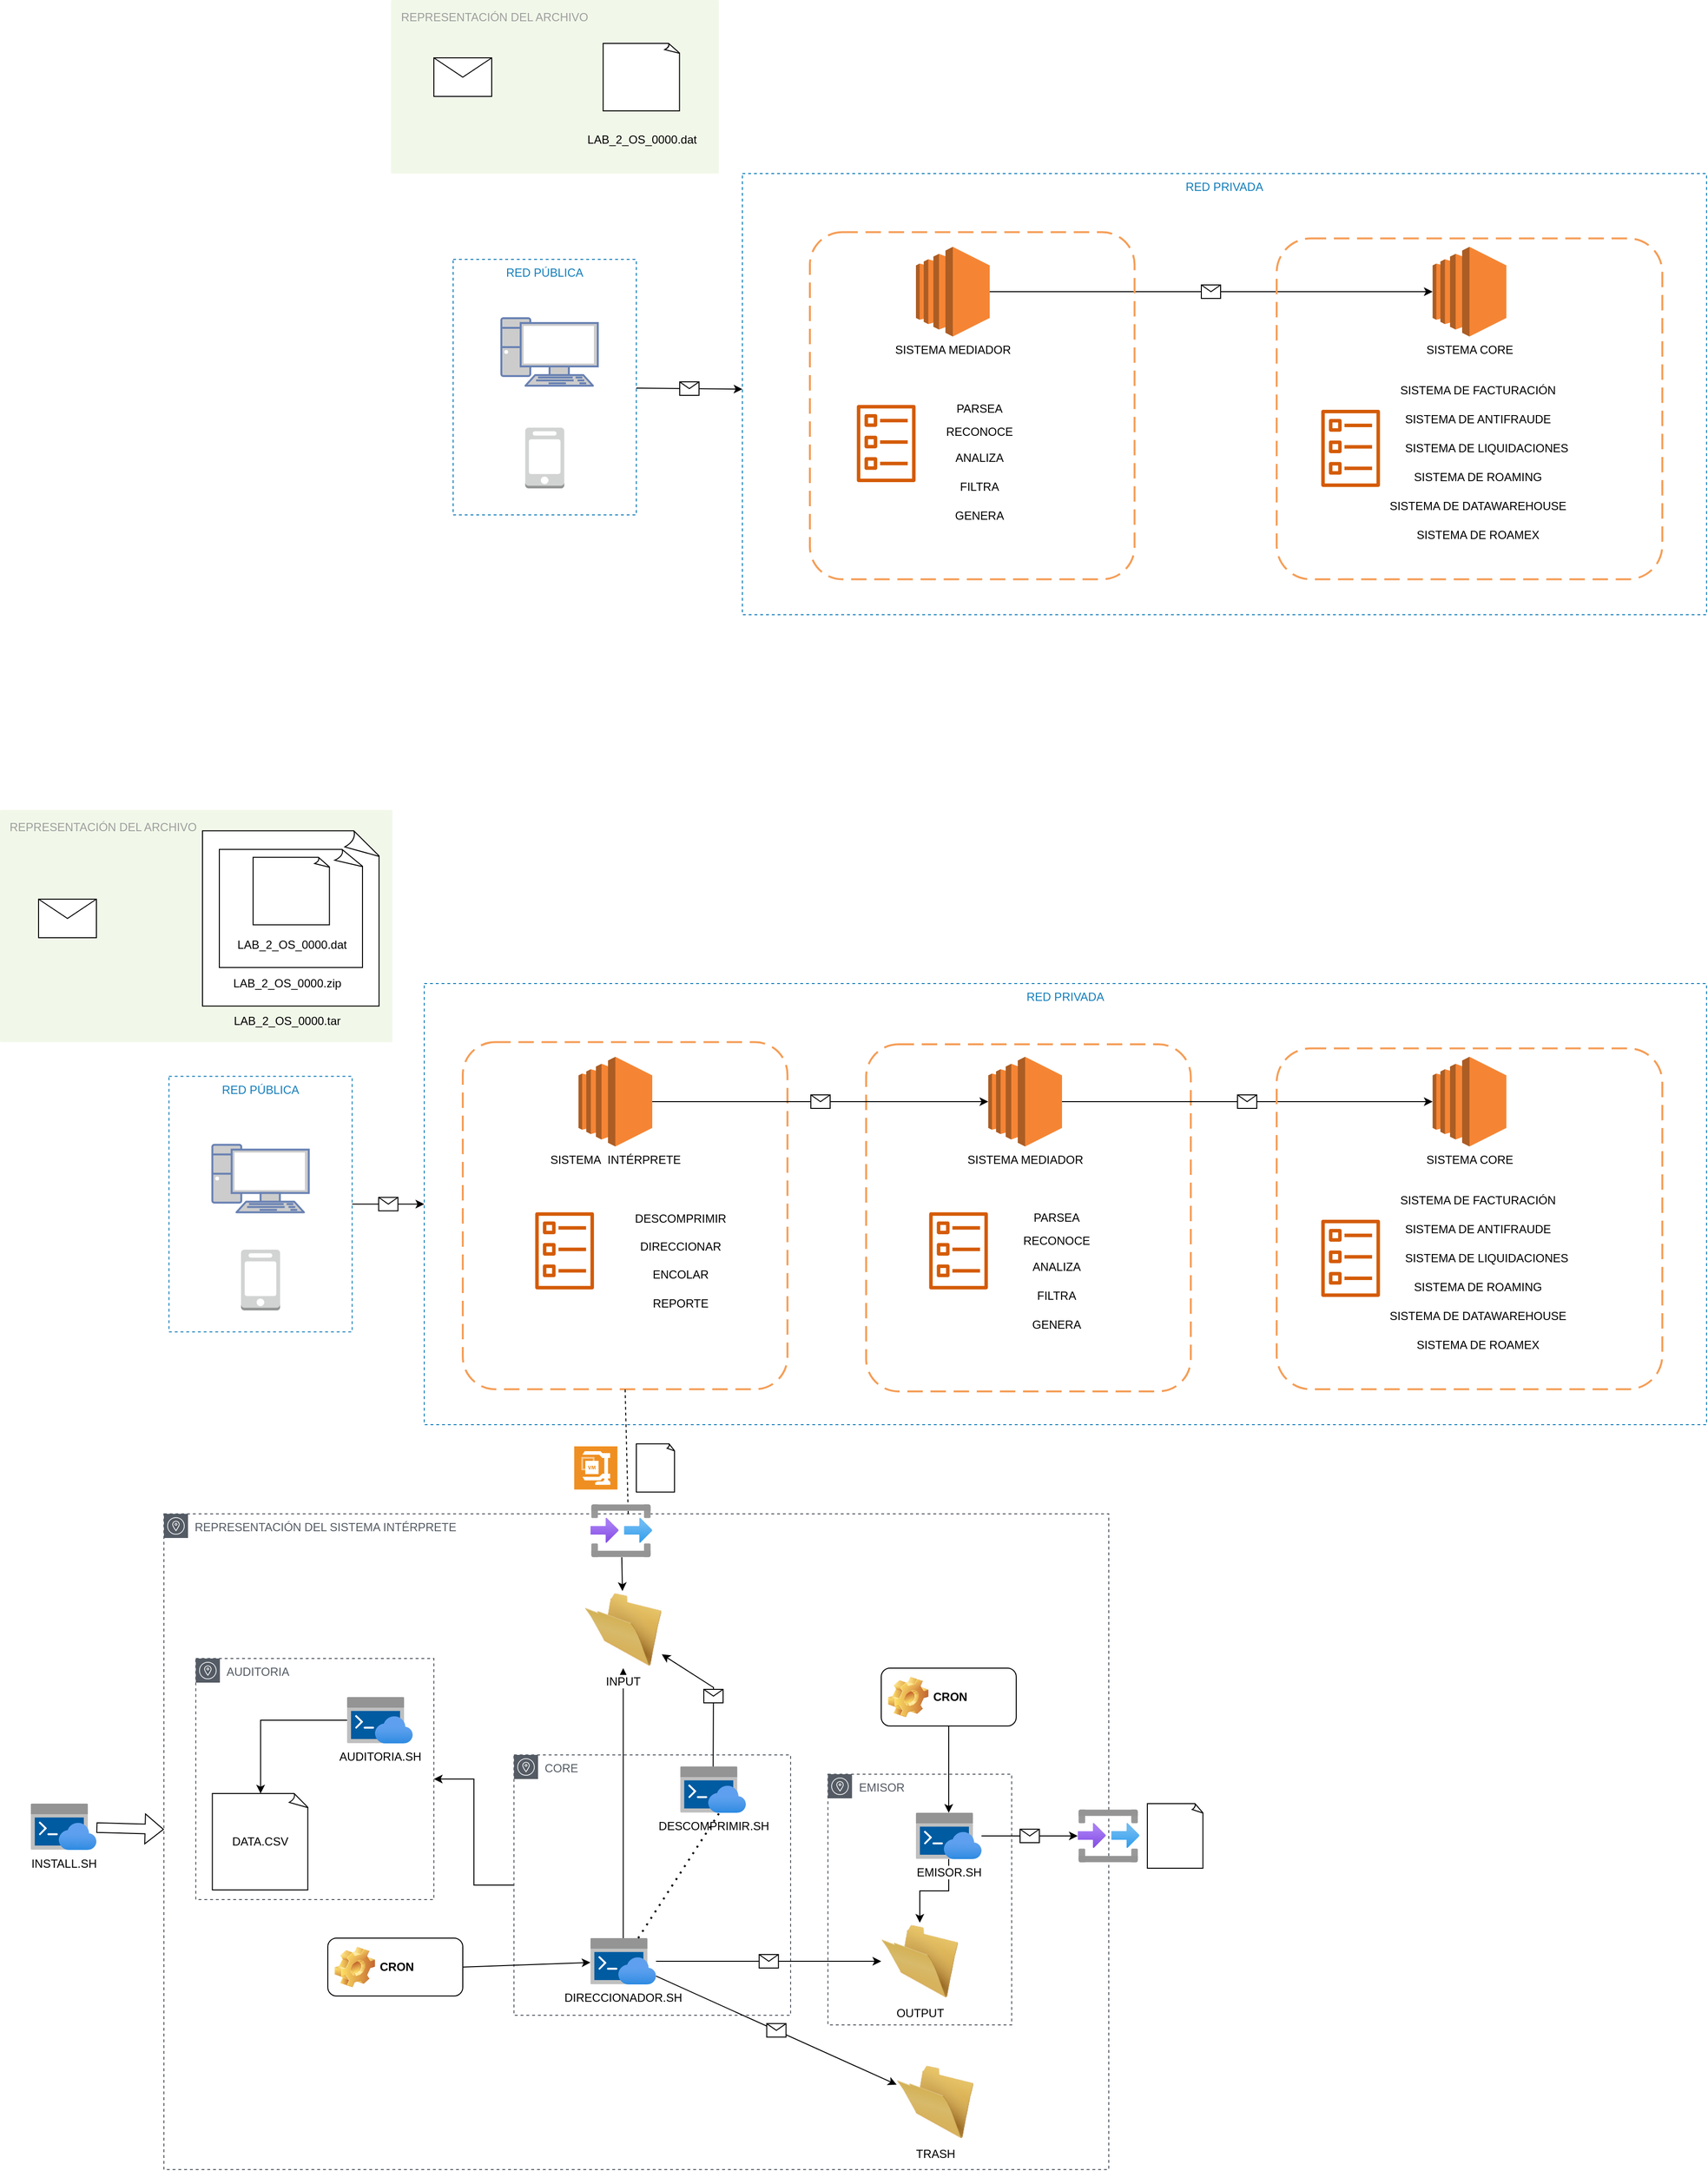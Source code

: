 <mxfile version="16.6.3" type="device"><diagram id="KB6rm7Jg2uvSj3YBXye0" name="Page-1"><mxGraphModel dx="2782" dy="913" grid="1" gridSize="10" guides="1" tooltips="1" connect="1" arrows="1" fold="1" page="1" pageScale="1" pageWidth="827" pageHeight="1169" math="0" shadow="0"><root><mxCell id="0"/><mxCell id="1" parent="0"/><mxCell id="uvAVMXZ9xa16sGcSczwD-82" value="REPRESENTACIÓN DEL SISTEMA INTÉRPRETE" style="sketch=0;outlineConnect=0;gradientColor=none;html=1;whiteSpace=wrap;fontSize=12;fontStyle=0;shape=mxgraph.aws4.group;grIcon=mxgraph.aws4.group_availability_zone;strokeColor=#545B64;fillColor=none;verticalAlign=top;align=left;spacingLeft=30;fontColor=#545B64;dashed=1;" parent="1" vertex="1"><mxGeometry x="-470" y="1590" width="980" height="680" as="geometry"/></mxCell><mxCell id="-_sm27n9sXq_kmKChBF9-5" value="EMISOR" style="sketch=0;outlineConnect=0;gradientColor=none;html=1;whiteSpace=wrap;fontSize=12;fontStyle=0;shape=mxgraph.aws4.group;grIcon=mxgraph.aws4.group_availability_zone;strokeColor=#545B64;fillColor=none;verticalAlign=top;align=left;spacingLeft=30;fontColor=#545B64;dashed=1;" parent="1" vertex="1"><mxGeometry x="218.71" y="1860" width="190.58" height="260" as="geometry"/></mxCell><mxCell id="7Kz7zMnGwSJo0MgpDDa_-2" value="AUDITORIA" style="sketch=0;outlineConnect=0;gradientColor=none;html=1;whiteSpace=wrap;fontSize=12;fontStyle=0;shape=mxgraph.aws4.group;grIcon=mxgraph.aws4.group_availability_zone;strokeColor=#545B64;fillColor=none;verticalAlign=top;align=left;spacingLeft=30;fontColor=#545B64;dashed=1;" parent="1" vertex="1"><mxGeometry x="-436.92" y="1740" width="246.92" height="250" as="geometry"/></mxCell><mxCell id="uvAVMXZ9xa16sGcSczwD-40" value="" style="rounded=1;arcSize=10;dashed=1;strokeColor=#F59D56;fillColor=none;gradientColor=none;dashPattern=8 4;strokeWidth=2;" parent="1" vertex="1"><mxGeometry x="258.33" y="1103" width="336.75" height="360" as="geometry"/></mxCell><mxCell id="uvAVMXZ9xa16sGcSczwD-1" value="RED PÚBLICA" style="fillColor=none;strokeColor=#147EBA;dashed=1;verticalAlign=top;fontStyle=0;fontColor=#147EBA;" parent="1" vertex="1"><mxGeometry x="-170" y="289" width="190" height="265" as="geometry"/></mxCell><mxCell id="uvAVMXZ9xa16sGcSczwD-2" value="RED PRIVADA" style="fillColor=none;strokeColor=#147EBA;dashed=1;verticalAlign=top;fontStyle=0;fontColor=#147EBA;" parent="1" vertex="1"><mxGeometry x="130" y="200" width="1000" height="457.5" as="geometry"/></mxCell><mxCell id="uvAVMXZ9xa16sGcSczwD-3" value="" style="fontColor=#0066CC;verticalAlign=top;verticalLabelPosition=bottom;labelPosition=center;align=center;html=1;outlineConnect=0;fillColor=#CCCCCC;strokeColor=#6881B3;gradientColor=none;gradientDirection=north;strokeWidth=2;shape=mxgraph.networks.pc;" parent="1" vertex="1"><mxGeometry x="-120" y="350" width="100" height="70" as="geometry"/></mxCell><mxCell id="uvAVMXZ9xa16sGcSczwD-4" value="" style="outlineConnect=0;dashed=0;verticalLabelPosition=bottom;verticalAlign=top;align=center;html=1;shape=mxgraph.aws3.mobile_client;fillColor=#D2D3D3;gradientColor=none;" parent="1" vertex="1"><mxGeometry x="-95.25" y="463.5" width="40.5" height="63" as="geometry"/></mxCell><mxCell id="uvAVMXZ9xa16sGcSczwD-5" value="SISTEMA MEDIADOR" style="outlineConnect=0;dashed=0;verticalLabelPosition=bottom;verticalAlign=top;align=center;html=1;shape=mxgraph.aws3.ec2;fillColor=#F58534;gradientColor=none;" parent="1" vertex="1"><mxGeometry x="310" y="276" width="76.5" height="93" as="geometry"/></mxCell><mxCell id="uvAVMXZ9xa16sGcSczwD-7" value="SISTEMA CORE" style="outlineConnect=0;dashed=0;verticalLabelPosition=bottom;verticalAlign=top;align=center;html=1;shape=mxgraph.aws3.ec2;fillColor=#F58534;gradientColor=none;" parent="1" vertex="1"><mxGeometry x="845.88" y="276" width="76.5" height="93" as="geometry"/></mxCell><mxCell id="uvAVMXZ9xa16sGcSczwD-8" value="" style="endArrow=classic;html=1;rounded=0;" parent="1" source="uvAVMXZ9xa16sGcSczwD-1" target="uvAVMXZ9xa16sGcSczwD-2" edge="1"><mxGeometry relative="1" as="geometry"><mxPoint x="500" y="400" as="sourcePoint"/><mxPoint x="600" y="400" as="targetPoint"/></mxGeometry></mxCell><mxCell id="uvAVMXZ9xa16sGcSczwD-9" value="" style="shape=message;html=1;outlineConnect=0;" parent="uvAVMXZ9xa16sGcSczwD-8" vertex="1"><mxGeometry width="20" height="14" relative="1" as="geometry"><mxPoint x="-10" y="-7" as="offset"/></mxGeometry></mxCell><mxCell id="uvAVMXZ9xa16sGcSczwD-12" value="" style="endArrow=classic;html=1;rounded=0;" parent="1" source="uvAVMXZ9xa16sGcSczwD-5" target="uvAVMXZ9xa16sGcSczwD-7" edge="1"><mxGeometry relative="1" as="geometry"><mxPoint x="500" y="400" as="sourcePoint"/><mxPoint x="600" y="400" as="targetPoint"/></mxGeometry></mxCell><mxCell id="uvAVMXZ9xa16sGcSczwD-13" value="" style="shape=message;html=1;outlineConnect=0;" parent="uvAVMXZ9xa16sGcSczwD-12" vertex="1"><mxGeometry width="20" height="14" relative="1" as="geometry"><mxPoint x="-10" y="-7" as="offset"/></mxGeometry></mxCell><mxCell id="uvAVMXZ9xa16sGcSczwD-14" value="" style="rounded=1;arcSize=10;dashed=1;strokeColor=#F59D56;fillColor=none;gradientColor=none;dashPattern=8 4;strokeWidth=2;" parent="1" vertex="1"><mxGeometry x="684.13" y="267.25" width="400" height="353.5" as="geometry"/></mxCell><mxCell id="uvAVMXZ9xa16sGcSczwD-15" value="" style="rounded=1;arcSize=10;dashed=1;strokeColor=#F59D56;fillColor=none;gradientColor=none;dashPattern=8 4;strokeWidth=2;" parent="1" vertex="1"><mxGeometry x="200" y="260.75" width="336.75" height="360" as="geometry"/></mxCell><mxCell id="uvAVMXZ9xa16sGcSczwD-16" value="" style="sketch=0;outlineConnect=0;fontColor=#232F3E;gradientColor=none;fillColor=#D45B07;strokeColor=none;dashed=0;verticalLabelPosition=bottom;verticalAlign=top;align=center;html=1;fontSize=12;fontStyle=0;aspect=fixed;pointerEvents=1;shape=mxgraph.aws4.ecs_task;" parent="1" vertex="1"><mxGeometry x="730" y="445" width="61.67" height="80" as="geometry"/></mxCell><mxCell id="uvAVMXZ9xa16sGcSczwD-17" value="SISTEMA DE FACTURACIÓN" style="text;html=1;strokeColor=none;fillColor=none;align=center;verticalAlign=middle;whiteSpace=wrap;rounded=0;" parent="1" vertex="1"><mxGeometry x="807.38" y="410" width="171.75" height="30" as="geometry"/></mxCell><mxCell id="uvAVMXZ9xa16sGcSczwD-18" value="SISTEMA DE ANTIFRAUDE" style="text;html=1;strokeColor=none;fillColor=none;align=center;verticalAlign=middle;whiteSpace=wrap;rounded=0;" parent="1" vertex="1"><mxGeometry x="807.38" y="440" width="171.75" height="30" as="geometry"/></mxCell><mxCell id="uvAVMXZ9xa16sGcSczwD-19" value="SISTEMA DE LIQUIDACIONES" style="text;html=1;strokeColor=none;fillColor=none;align=center;verticalAlign=middle;whiteSpace=wrap;rounded=0;" parent="1" vertex="1"><mxGeometry x="807.38" y="470" width="190" height="30" as="geometry"/></mxCell><mxCell id="uvAVMXZ9xa16sGcSczwD-20" value="SISTEMA DE ROAMING" style="text;html=1;strokeColor=none;fillColor=none;align=center;verticalAlign=middle;whiteSpace=wrap;rounded=0;" parent="1" vertex="1"><mxGeometry x="798.25" y="500" width="190" height="30" as="geometry"/></mxCell><mxCell id="uvAVMXZ9xa16sGcSczwD-21" value="SISTEMA DE DATAWAREHOUSE" style="text;html=1;strokeColor=none;fillColor=none;align=center;verticalAlign=middle;whiteSpace=wrap;rounded=0;" parent="1" vertex="1"><mxGeometry x="798.25" y="530" width="190" height="30" as="geometry"/></mxCell><mxCell id="uvAVMXZ9xa16sGcSczwD-22" value="SISTEMA DE ROAMEX" style="text;html=1;strokeColor=none;fillColor=none;align=center;verticalAlign=middle;whiteSpace=wrap;rounded=0;" parent="1" vertex="1"><mxGeometry x="798.25" y="560" width="190" height="30" as="geometry"/></mxCell><mxCell id="uvAVMXZ9xa16sGcSczwD-23" value="" style="sketch=0;outlineConnect=0;fontColor=#232F3E;gradientColor=none;fillColor=#D45B07;strokeColor=none;dashed=0;verticalLabelPosition=bottom;verticalAlign=top;align=center;html=1;fontSize=12;fontStyle=0;aspect=fixed;pointerEvents=1;shape=mxgraph.aws4.ecs_task;" parent="1" vertex="1"><mxGeometry x="248.33" y="440" width="61.67" height="80" as="geometry"/></mxCell><mxCell id="uvAVMXZ9xa16sGcSczwD-24" value="PARSEA" style="text;html=1;strokeColor=none;fillColor=none;align=center;verticalAlign=middle;whiteSpace=wrap;rounded=0;" parent="1" vertex="1"><mxGeometry x="290" y="429" width="171.75" height="30" as="geometry"/></mxCell><mxCell id="uvAVMXZ9xa16sGcSczwD-25" value="RECONOCE" style="text;html=1;strokeColor=none;fillColor=none;align=center;verticalAlign=middle;whiteSpace=wrap;rounded=0;" parent="1" vertex="1"><mxGeometry x="290" y="453" width="171.75" height="30" as="geometry"/></mxCell><mxCell id="uvAVMXZ9xa16sGcSczwD-26" value="ANALIZA" style="text;html=1;strokeColor=none;fillColor=none;align=center;verticalAlign=middle;whiteSpace=wrap;rounded=0;" parent="1" vertex="1"><mxGeometry x="290" y="480" width="171.75" height="30" as="geometry"/></mxCell><mxCell id="uvAVMXZ9xa16sGcSczwD-27" value="FILTRA" style="text;html=1;strokeColor=none;fillColor=none;align=center;verticalAlign=middle;whiteSpace=wrap;rounded=0;" parent="1" vertex="1"><mxGeometry x="290" y="510" width="171.75" height="30" as="geometry"/></mxCell><mxCell id="uvAVMXZ9xa16sGcSczwD-28" value="GENERA" style="text;html=1;strokeColor=none;fillColor=none;align=center;verticalAlign=middle;whiteSpace=wrap;rounded=0;" parent="1" vertex="1"><mxGeometry x="290" y="540" width="171.75" height="30" as="geometry"/></mxCell><mxCell id="uvAVMXZ9xa16sGcSczwD-29" value="RED PÚBLICA" style="fillColor=none;strokeColor=#147EBA;dashed=1;verticalAlign=top;fontStyle=0;fontColor=#147EBA;" parent="1" vertex="1"><mxGeometry x="-464.75" y="1136.25" width="190" height="265" as="geometry"/></mxCell><mxCell id="uvAVMXZ9xa16sGcSczwD-30" value="RED PRIVADA" style="fillColor=none;strokeColor=#147EBA;dashed=1;verticalAlign=top;fontStyle=0;fontColor=#147EBA;" parent="1" vertex="1"><mxGeometry x="-200" y="1040" width="1330" height="457.5" as="geometry"/></mxCell><mxCell id="uvAVMXZ9xa16sGcSczwD-31" value="" style="fontColor=#0066CC;verticalAlign=top;verticalLabelPosition=bottom;labelPosition=center;align=center;html=1;outlineConnect=0;fillColor=#CCCCCC;strokeColor=#6881B3;gradientColor=none;gradientDirection=north;strokeWidth=2;shape=mxgraph.networks.pc;" parent="1" vertex="1"><mxGeometry x="-419.75" y="1207.25" width="100" height="70" as="geometry"/></mxCell><mxCell id="uvAVMXZ9xa16sGcSczwD-32" value="" style="outlineConnect=0;dashed=0;verticalLabelPosition=bottom;verticalAlign=top;align=center;html=1;shape=mxgraph.aws3.mobile_client;fillColor=#D2D3D3;gradientColor=none;" parent="1" vertex="1"><mxGeometry x="-390" y="1316" width="40.5" height="63" as="geometry"/></mxCell><mxCell id="uvAVMXZ9xa16sGcSczwD-33" value="SISTEMA MEDIADOR" style="outlineConnect=0;dashed=0;verticalLabelPosition=bottom;verticalAlign=top;align=center;html=1;shape=mxgraph.aws3.ec2;fillColor=#F58534;gradientColor=none;" parent="1" vertex="1"><mxGeometry x="385" y="1116" width="76.5" height="93" as="geometry"/></mxCell><mxCell id="uvAVMXZ9xa16sGcSczwD-34" value="SISTEMA CORE" style="outlineConnect=0;dashed=0;verticalLabelPosition=bottom;verticalAlign=top;align=center;html=1;shape=mxgraph.aws3.ec2;fillColor=#F58534;gradientColor=none;" parent="1" vertex="1"><mxGeometry x="845.88" y="1116" width="76.5" height="93" as="geometry"/></mxCell><mxCell id="uvAVMXZ9xa16sGcSczwD-37" value="" style="endArrow=classic;html=1;rounded=0;" parent="1" source="uvAVMXZ9xa16sGcSczwD-33" target="uvAVMXZ9xa16sGcSczwD-34" edge="1"><mxGeometry relative="1" as="geometry"><mxPoint x="500" y="1240" as="sourcePoint"/><mxPoint x="600" y="1240" as="targetPoint"/></mxGeometry></mxCell><mxCell id="uvAVMXZ9xa16sGcSczwD-38" value="" style="shape=message;html=1;outlineConnect=0;" parent="uvAVMXZ9xa16sGcSczwD-37" vertex="1"><mxGeometry width="20" height="14" relative="1" as="geometry"><mxPoint x="-10" y="-7" as="offset"/></mxGeometry></mxCell><mxCell id="uvAVMXZ9xa16sGcSczwD-39" value="" style="rounded=1;arcSize=10;dashed=1;strokeColor=#F59D56;fillColor=none;gradientColor=none;dashPattern=8 4;strokeWidth=2;" parent="1" vertex="1"><mxGeometry x="684.13" y="1107.25" width="400" height="353.5" as="geometry"/></mxCell><mxCell id="uvAVMXZ9xa16sGcSczwD-41" value="" style="sketch=0;outlineConnect=0;fontColor=#232F3E;gradientColor=none;fillColor=#D45B07;strokeColor=none;dashed=0;verticalLabelPosition=bottom;verticalAlign=top;align=center;html=1;fontSize=12;fontStyle=0;aspect=fixed;pointerEvents=1;shape=mxgraph.aws4.ecs_task;" parent="1" vertex="1"><mxGeometry x="730" y="1285" width="61.67" height="80" as="geometry"/></mxCell><mxCell id="uvAVMXZ9xa16sGcSczwD-42" value="SISTEMA DE FACTURACIÓN" style="text;html=1;strokeColor=none;fillColor=none;align=center;verticalAlign=middle;whiteSpace=wrap;rounded=0;" parent="1" vertex="1"><mxGeometry x="807.38" y="1250" width="171.75" height="30" as="geometry"/></mxCell><mxCell id="uvAVMXZ9xa16sGcSczwD-43" value="SISTEMA DE ANTIFRAUDE" style="text;html=1;strokeColor=none;fillColor=none;align=center;verticalAlign=middle;whiteSpace=wrap;rounded=0;" parent="1" vertex="1"><mxGeometry x="807.38" y="1280" width="171.75" height="30" as="geometry"/></mxCell><mxCell id="uvAVMXZ9xa16sGcSczwD-44" value="SISTEMA DE LIQUIDACIONES" style="text;html=1;strokeColor=none;fillColor=none;align=center;verticalAlign=middle;whiteSpace=wrap;rounded=0;" parent="1" vertex="1"><mxGeometry x="807.38" y="1310" width="190" height="30" as="geometry"/></mxCell><mxCell id="uvAVMXZ9xa16sGcSczwD-45" value="SISTEMA DE ROAMING" style="text;html=1;strokeColor=none;fillColor=none;align=center;verticalAlign=middle;whiteSpace=wrap;rounded=0;" parent="1" vertex="1"><mxGeometry x="798.25" y="1340" width="190" height="30" as="geometry"/></mxCell><mxCell id="uvAVMXZ9xa16sGcSczwD-46" value="SISTEMA DE DATAWAREHOUSE" style="text;html=1;strokeColor=none;fillColor=none;align=center;verticalAlign=middle;whiteSpace=wrap;rounded=0;" parent="1" vertex="1"><mxGeometry x="798.25" y="1370" width="190" height="30" as="geometry"/></mxCell><mxCell id="uvAVMXZ9xa16sGcSczwD-47" value="SISTEMA DE ROAMEX" style="text;html=1;strokeColor=none;fillColor=none;align=center;verticalAlign=middle;whiteSpace=wrap;rounded=0;" parent="1" vertex="1"><mxGeometry x="798.25" y="1400" width="190" height="30" as="geometry"/></mxCell><mxCell id="uvAVMXZ9xa16sGcSczwD-48" value="" style="sketch=0;outlineConnect=0;fontColor=#232F3E;gradientColor=none;fillColor=#D45B07;strokeColor=none;dashed=0;verticalLabelPosition=bottom;verticalAlign=top;align=center;html=1;fontSize=12;fontStyle=0;aspect=fixed;pointerEvents=1;shape=mxgraph.aws4.ecs_task;" parent="1" vertex="1"><mxGeometry x="323.33" y="1277.25" width="61.67" height="80" as="geometry"/></mxCell><mxCell id="uvAVMXZ9xa16sGcSczwD-49" value="PARSEA" style="text;html=1;strokeColor=none;fillColor=none;align=center;verticalAlign=middle;whiteSpace=wrap;rounded=0;" parent="1" vertex="1"><mxGeometry x="370" y="1268" width="171.75" height="30" as="geometry"/></mxCell><mxCell id="uvAVMXZ9xa16sGcSczwD-50" value="RECONOCE" style="text;html=1;strokeColor=none;fillColor=none;align=center;verticalAlign=middle;whiteSpace=wrap;rounded=0;" parent="1" vertex="1"><mxGeometry x="370" y="1292" width="171.75" height="30" as="geometry"/></mxCell><mxCell id="uvAVMXZ9xa16sGcSczwD-51" value="ANALIZA" style="text;html=1;strokeColor=none;fillColor=none;align=center;verticalAlign=middle;whiteSpace=wrap;rounded=0;" parent="1" vertex="1"><mxGeometry x="370" y="1319" width="171.75" height="30" as="geometry"/></mxCell><mxCell id="uvAVMXZ9xa16sGcSczwD-52" value="FILTRA" style="text;html=1;strokeColor=none;fillColor=none;align=center;verticalAlign=middle;whiteSpace=wrap;rounded=0;" parent="1" vertex="1"><mxGeometry x="370" y="1349" width="171.75" height="30" as="geometry"/></mxCell><mxCell id="uvAVMXZ9xa16sGcSczwD-53" value="GENERA" style="text;html=1;strokeColor=none;fillColor=none;align=center;verticalAlign=middle;whiteSpace=wrap;rounded=0;" parent="1" vertex="1"><mxGeometry x="370" y="1379" width="171.75" height="30" as="geometry"/></mxCell><mxCell id="uvAVMXZ9xa16sGcSczwD-54" value="" style="rounded=1;arcSize=10;dashed=1;strokeColor=#F59D56;fillColor=none;gradientColor=none;dashPattern=8 4;strokeWidth=2;" parent="1" vertex="1"><mxGeometry x="-160" y="1100.75" width="336.75" height="360" as="geometry"/></mxCell><mxCell id="uvAVMXZ9xa16sGcSczwD-55" value="SISTEMA&amp;nbsp; INTÉRPRETE" style="outlineConnect=0;dashed=0;verticalLabelPosition=bottom;verticalAlign=top;align=center;html=1;shape=mxgraph.aws3.ec2;fillColor=#F58534;gradientColor=none;" parent="1" vertex="1"><mxGeometry x="-40" y="1116" width="76.5" height="93" as="geometry"/></mxCell><mxCell id="uvAVMXZ9xa16sGcSczwD-58" value="" style="endArrow=classic;html=1;rounded=0;" parent="1" source="uvAVMXZ9xa16sGcSczwD-55" target="uvAVMXZ9xa16sGcSczwD-33" edge="1"><mxGeometry relative="1" as="geometry"><mxPoint x="300" y="1370" as="sourcePoint"/><mxPoint x="400" y="1370" as="targetPoint"/></mxGeometry></mxCell><mxCell id="uvAVMXZ9xa16sGcSczwD-59" value="" style="shape=message;html=1;outlineConnect=0;" parent="uvAVMXZ9xa16sGcSczwD-58" vertex="1"><mxGeometry width="20" height="14" relative="1" as="geometry"><mxPoint x="-10" y="-7" as="offset"/></mxGeometry></mxCell><mxCell id="uvAVMXZ9xa16sGcSczwD-60" value="" style="sketch=0;outlineConnect=0;fontColor=#232F3E;gradientColor=none;fillColor=#D45B07;strokeColor=none;dashed=0;verticalLabelPosition=bottom;verticalAlign=top;align=center;html=1;fontSize=12;fontStyle=0;aspect=fixed;pointerEvents=1;shape=mxgraph.aws4.ecs_task;" parent="1" vertex="1"><mxGeometry x="-85.25" y="1277.25" width="61.67" height="80" as="geometry"/></mxCell><mxCell id="uvAVMXZ9xa16sGcSczwD-61" value="DESCOMPRIMIR" style="text;html=1;strokeColor=none;fillColor=none;align=center;verticalAlign=middle;whiteSpace=wrap;rounded=0;" parent="1" vertex="1"><mxGeometry x="-20" y="1269" width="171.75" height="30" as="geometry"/></mxCell><mxCell id="uvAVMXZ9xa16sGcSczwD-62" value="DIRECCIONAR" style="text;html=1;strokeColor=none;fillColor=none;align=center;verticalAlign=middle;whiteSpace=wrap;rounded=0;" parent="1" vertex="1"><mxGeometry x="-20" y="1298" width="171.75" height="30" as="geometry"/></mxCell><mxCell id="uvAVMXZ9xa16sGcSczwD-63" value="ENCOLAR" style="text;html=1;strokeColor=none;fillColor=none;align=center;verticalAlign=middle;whiteSpace=wrap;rounded=0;" parent="1" vertex="1"><mxGeometry x="-20" y="1327.25" width="171.75" height="30" as="geometry"/></mxCell><mxCell id="uvAVMXZ9xa16sGcSczwD-64" value="REPORTE" style="text;html=1;strokeColor=none;fillColor=none;align=center;verticalAlign=middle;whiteSpace=wrap;rounded=0;" parent="1" vertex="1"><mxGeometry x="-20" y="1357.25" width="171.75" height="30" as="geometry"/></mxCell><mxCell id="uvAVMXZ9xa16sGcSczwD-65" value="" style="endArrow=classic;html=1;rounded=0;entryX=0;entryY=0.5;entryDx=0;entryDy=0;" parent="1" source="uvAVMXZ9xa16sGcSczwD-29" target="uvAVMXZ9xa16sGcSczwD-30" edge="1"><mxGeometry relative="1" as="geometry"><mxPoint x="300" y="1320" as="sourcePoint"/><mxPoint x="400" y="1320" as="targetPoint"/></mxGeometry></mxCell><mxCell id="uvAVMXZ9xa16sGcSczwD-66" value="" style="shape=message;html=1;outlineConnect=0;" parent="uvAVMXZ9xa16sGcSczwD-65" vertex="1"><mxGeometry width="20" height="14" relative="1" as="geometry"><mxPoint x="-10" y="-7" as="offset"/></mxGeometry></mxCell><mxCell id="uvAVMXZ9xa16sGcSczwD-73" value="REPRESENTACIÓN DEL ARCHIVO" style="sketch=0;points=[[0,0,0],[0.25,0,0],[0.5,0,0],[0.75,0,0],[1,0,0],[1,0.25,0],[1,0.5,0],[1,0.75,0],[1,1,0],[0.75,1,0],[0.5,1,0],[0.25,1,0],[0,1,0],[0,0.75,0],[0,0.5,0],[0,0.25,0]];rounded=1;absoluteArcSize=1;arcSize=2;html=1;strokeColor=none;gradientColor=none;shadow=0;dashed=0;fontSize=12;fontColor=#9E9E9E;align=left;verticalAlign=top;spacing=10;spacingTop=-4;fillColor=#F1F8E9;" parent="1" vertex="1"><mxGeometry x="-234.42" y="20" width="340" height="180" as="geometry"/></mxCell><mxCell id="uvAVMXZ9xa16sGcSczwD-67" value="" style="shape=message;html=1;whiteSpace=wrap;html=1;outlineConnect=0;" parent="1" vertex="1"><mxGeometry x="-190" y="80" width="60" height="40" as="geometry"/></mxCell><mxCell id="uvAVMXZ9xa16sGcSczwD-70" value="" style="whiteSpace=wrap;html=1;shape=mxgraph.basic.document" parent="1" vertex="1"><mxGeometry x="-14.42" y="65" width="80" height="70" as="geometry"/></mxCell><mxCell id="uvAVMXZ9xa16sGcSczwD-72" value="LAB_2_OS_0000.dat" style="text;html=1;strokeColor=none;fillColor=none;align=center;verticalAlign=middle;whiteSpace=wrap;rounded=0;" parent="1" vertex="1"><mxGeometry x="-44.42" y="150" width="140" height="30" as="geometry"/></mxCell><mxCell id="uvAVMXZ9xa16sGcSczwD-74" value="REPRESENTACIÓN DEL ARCHIVO" style="sketch=0;points=[[0,0,0],[0.25,0,0],[0.5,0,0],[0.75,0,0],[1,0,0],[1,0.25,0],[1,0.5,0],[1,0.75,0],[1,1,0],[0.75,1,0],[0.5,1,0],[0.25,1,0],[0,1,0],[0,0.75,0],[0,0.5,0],[0,0.25,0]];rounded=1;absoluteArcSize=1;arcSize=2;html=1;strokeColor=none;gradientColor=none;shadow=0;dashed=0;fontSize=12;fontColor=#9E9E9E;align=left;verticalAlign=top;spacing=10;spacingTop=-4;fillColor=#F1F8E9;" parent="1" vertex="1"><mxGeometry x="-640" y="860" width="407" height="240.75" as="geometry"/></mxCell><mxCell id="uvAVMXZ9xa16sGcSczwD-75" value="" style="shape=message;html=1;whiteSpace=wrap;html=1;outlineConnect=0;" parent="1" vertex="1"><mxGeometry x="-600" y="952.51" width="60" height="40" as="geometry"/></mxCell><mxCell id="uvAVMXZ9xa16sGcSczwD-80" value="" style="whiteSpace=wrap;html=1;shape=mxgraph.basic.document" parent="1" vertex="1"><mxGeometry x="-430" y="881.63" width="185" height="181.75" as="geometry"/></mxCell><mxCell id="uvAVMXZ9xa16sGcSczwD-78" value="" style="whiteSpace=wrap;html=1;shape=mxgraph.basic.document" parent="1" vertex="1"><mxGeometry x="-412.5" y="900.88" width="150" height="122.5" as="geometry"/></mxCell><mxCell id="uvAVMXZ9xa16sGcSczwD-76" value="" style="whiteSpace=wrap;html=1;shape=mxgraph.basic.document" parent="1" vertex="1"><mxGeometry x="-377.5" y="909.13" width="80" height="70" as="geometry"/></mxCell><mxCell id="uvAVMXZ9xa16sGcSczwD-77" value="LAB_2_OS_0000.dat" style="text;html=1;strokeColor=none;fillColor=none;align=center;verticalAlign=middle;whiteSpace=wrap;rounded=0;" parent="1" vertex="1"><mxGeometry x="-407.5" y="985.38" width="140" height="30" as="geometry"/></mxCell><mxCell id="uvAVMXZ9xa16sGcSczwD-79" value="LAB_2_OS_0000.zip" style="text;html=1;strokeColor=none;fillColor=none;align=center;verticalAlign=middle;whiteSpace=wrap;rounded=0;" parent="1" vertex="1"><mxGeometry x="-412.5" y="1025.38" width="140" height="30" as="geometry"/></mxCell><mxCell id="uvAVMXZ9xa16sGcSczwD-81" value="LAB_2_OS_0000.tar" style="text;html=1;strokeColor=none;fillColor=none;align=center;verticalAlign=middle;whiteSpace=wrap;rounded=0;" parent="1" vertex="1"><mxGeometry x="-412.5" y="1064.38" width="140" height="30" as="geometry"/></mxCell><mxCell id="uvAVMXZ9xa16sGcSczwD-83" value="" style="endArrow=none;dashed=1;html=1;rounded=0;entryX=0.5;entryY=1;entryDx=0;entryDy=0;" parent="1" source="uvAVMXZ9xa16sGcSczwD-82" target="uvAVMXZ9xa16sGcSczwD-54" edge="1"><mxGeometry width="50" height="50" relative="1" as="geometry"><mxPoint x="270" y="1640" as="sourcePoint"/><mxPoint x="320" y="1590" as="targetPoint"/></mxGeometry></mxCell><mxCell id="-_sm27n9sXq_kmKChBF9-3" style="edgeStyle=orthogonalEdgeStyle;rounded=0;orthogonalLoop=1;jettySize=auto;html=1;" parent="1" source="uvAVMXZ9xa16sGcSczwD-96" target="-_sm27n9sXq_kmKChBF9-1" edge="1"><mxGeometry relative="1" as="geometry"/></mxCell><mxCell id="7Kz7zMnGwSJo0MgpDDa_-4" style="edgeStyle=orthogonalEdgeStyle;rounded=0;orthogonalLoop=1;jettySize=auto;html=1;" parent="1" source="uvAVMXZ9xa16sGcSczwD-84" target="7Kz7zMnGwSJo0MgpDDa_-2" edge="1"><mxGeometry relative="1" as="geometry"/></mxCell><mxCell id="uvAVMXZ9xa16sGcSczwD-84" value="CORE" style="sketch=0;outlineConnect=0;gradientColor=none;html=1;whiteSpace=wrap;fontSize=12;fontStyle=0;shape=mxgraph.aws4.group;grIcon=mxgraph.aws4.group_availability_zone;strokeColor=#545B64;fillColor=none;verticalAlign=top;align=left;spacingLeft=30;fontColor=#545B64;dashed=1;" parent="1" vertex="1"><mxGeometry x="-106.92" y="1840" width="286.92" height="270" as="geometry"/></mxCell><mxCell id="uvAVMXZ9xa16sGcSczwD-85" value="DATA.CSV" style="whiteSpace=wrap;html=1;shape=mxgraph.basic.document" parent="1" vertex="1"><mxGeometry x="-419.75" y="1880" width="100" height="100" as="geometry"/></mxCell><mxCell id="uvAVMXZ9xa16sGcSczwD-90" value="CRON" style="label;whiteSpace=wrap;html=1;image=img/clipart/Gear_128x128.png" parent="1" vertex="1"><mxGeometry x="-300" y="2030" width="140" height="60" as="geometry"/></mxCell><mxCell id="uvAVMXZ9xa16sGcSczwD-91" value="" style="endArrow=classic;html=1;rounded=0;exitX=1;exitY=0.5;exitDx=0;exitDy=0;" parent="1" source="uvAVMXZ9xa16sGcSczwD-90" target="uvAVMXZ9xa16sGcSczwD-96" edge="1"><mxGeometry width="50" height="50" relative="1" as="geometry"><mxPoint x="190" y="1840" as="sourcePoint"/><mxPoint x="240" y="1790" as="targetPoint"/></mxGeometry></mxCell><mxCell id="uvAVMXZ9xa16sGcSczwD-93" value="DESCOMPRIMIR.SH" style="aspect=fixed;html=1;points=[];align=center;image;fontSize=12;image=img/lib/azure2/preview/Azure_Cloud_Shell.svg;" parent="1" vertex="1"><mxGeometry x="65.58" y="1852" width="68" height="48" as="geometry"/></mxCell><mxCell id="uvAVMXZ9xa16sGcSczwD-96" value="DIRECCIONADOR.SH" style="aspect=fixed;html=1;points=[];align=center;image;fontSize=12;image=img/lib/azure2/preview/Azure_Cloud_Shell.svg;" parent="1" vertex="1"><mxGeometry x="-27.63" y="2030" width="68" height="48" as="geometry"/></mxCell><mxCell id="uvAVMXZ9xa16sGcSczwD-98" value="OUTPUT" style="image;html=1;image=img/lib/clip_art/general/Empty_Folder_128x128.png" parent="1" vertex="1"><mxGeometry x="274.0" y="2014" width="80" height="80" as="geometry"/></mxCell><mxCell id="uvAVMXZ9xa16sGcSczwD-101" value="CRON" style="label;whiteSpace=wrap;html=1;image=img/clipart/Gear_128x128.png" parent="1" vertex="1"><mxGeometry x="274" y="1750" width="140" height="60" as="geometry"/></mxCell><mxCell id="uvAVMXZ9xa16sGcSczwD-103" value="" style="aspect=fixed;html=1;points=[];align=center;image;fontSize=12;image=img/lib/azure2/general/Input_Output.svg;" parent="1" vertex="1"><mxGeometry x="477.75" y="1896.5" width="64" height="55.0" as="geometry"/></mxCell><mxCell id="-_sm27n9sXq_kmKChBF9-6" style="edgeStyle=orthogonalEdgeStyle;rounded=0;orthogonalLoop=1;jettySize=auto;html=1;" parent="1" source="uvAVMXZ9xa16sGcSczwD-107" target="uvAVMXZ9xa16sGcSczwD-98" edge="1"><mxGeometry relative="1" as="geometry"/></mxCell><mxCell id="uvAVMXZ9xa16sGcSczwD-107" value="EMISOR.SH" style="aspect=fixed;html=1;points=[];align=center;image;fontSize=12;image=img/lib/azure2/preview/Azure_Cloud_Shell.svg;" parent="1" vertex="1"><mxGeometry x="310" y="1900" width="68" height="48" as="geometry"/></mxCell><mxCell id="uvAVMXZ9xa16sGcSczwD-111" value="" style="whiteSpace=wrap;html=1;shape=mxgraph.basic.document" parent="1" vertex="1"><mxGeometry x="550" y="1890.5" width="58.25" height="67" as="geometry"/></mxCell><mxCell id="uvAVMXZ9xa16sGcSczwD-112" value="" style="whiteSpace=wrap;html=1;shape=mxgraph.basic.document" parent="1" vertex="1"><mxGeometry x="20" y="1517.4" width="40" height="50" as="geometry"/></mxCell><mxCell id="uvAVMXZ9xa16sGcSczwD-113" value="" style="shadow=0;dashed=0;html=1;strokeColor=none;fillColor=#EF8F21;labelPosition=center;verticalLabelPosition=bottom;verticalAlign=top;align=center;outlineConnect=0;shape=mxgraph.veeam.2d.veeamzip;" parent="1" vertex="1"><mxGeometry x="-44.42" y="1520" width="44.8" height="44.8" as="geometry"/></mxCell><mxCell id="uvAVMXZ9xa16sGcSczwD-114" value="" style="aspect=fixed;html=1;points=[];align=center;image;fontSize=12;image=img/lib/azure2/general/Input_Output.svg;" parent="1" vertex="1"><mxGeometry x="-27.63" y="1580" width="64" height="55.0" as="geometry"/></mxCell><mxCell id="uvAVMXZ9xa16sGcSczwD-115" value="" style="endArrow=classic;html=1;rounded=0;" parent="1" source="uvAVMXZ9xa16sGcSczwD-114" target="-_sm27n9sXq_kmKChBF9-1" edge="1"><mxGeometry width="50" height="50" relative="1" as="geometry"><mxPoint x="180" y="1750" as="sourcePoint"/><mxPoint x="230" y="1700" as="targetPoint"/></mxGeometry></mxCell><mxCell id="-_sm27n9sXq_kmKChBF9-1" value="INPUT" style="image;html=1;image=img/lib/clip_art/general/Empty_Folder_128x128.png" parent="1" vertex="1"><mxGeometry x="-33.63" y="1670" width="80" height="80" as="geometry"/></mxCell><mxCell id="-_sm27n9sXq_kmKChBF9-4" value="" style="endArrow=classic;html=1;rounded=0;" parent="1" source="uvAVMXZ9xa16sGcSczwD-101" target="uvAVMXZ9xa16sGcSczwD-107" edge="1"><mxGeometry width="50" height="50" relative="1" as="geometry"><mxPoint x="280" y="1830" as="sourcePoint"/><mxPoint x="280" y="1754" as="targetPoint"/></mxGeometry></mxCell><mxCell id="7Kz7zMnGwSJo0MgpDDa_-3" style="edgeStyle=orthogonalEdgeStyle;rounded=0;orthogonalLoop=1;jettySize=auto;html=1;" parent="1" source="7Kz7zMnGwSJo0MgpDDa_-1" target="uvAVMXZ9xa16sGcSczwD-85" edge="1"><mxGeometry relative="1" as="geometry"/></mxCell><mxCell id="7Kz7zMnGwSJo0MgpDDa_-1" value="AUDITORIA.SH" style="aspect=fixed;html=1;points=[];align=center;image;fontSize=12;image=img/lib/azure2/preview/Azure_Cloud_Shell.svg;" parent="1" vertex="1"><mxGeometry x="-280" y="1780" width="68" height="48" as="geometry"/></mxCell><mxCell id="7Kz7zMnGwSJo0MgpDDa_-5" value="TRASH" style="image;html=1;image=img/lib/clip_art/general/Empty_Folder_128x128.png" parent="1" vertex="1"><mxGeometry x="290.0" y="2160" width="80" height="80" as="geometry"/></mxCell><mxCell id="7Kz7zMnGwSJo0MgpDDa_-7" value="" style="endArrow=none;dashed=1;html=1;dashPattern=1 3;strokeWidth=2;rounded=0;entryX=0.599;entryY=0.993;entryDx=0;entryDy=0;entryPerimeter=0;" parent="1" source="uvAVMXZ9xa16sGcSczwD-96" target="uvAVMXZ9xa16sGcSczwD-93" edge="1"><mxGeometry width="50" height="50" relative="1" as="geometry"><mxPoint x="330" y="1980" as="sourcePoint"/><mxPoint x="380" y="1930" as="targetPoint"/></mxGeometry></mxCell><mxCell id="7Kz7zMnGwSJo0MgpDDa_-9" value="" style="endArrow=classic;html=1;rounded=0;" parent="1" source="uvAVMXZ9xa16sGcSczwD-93" target="-_sm27n9sXq_kmKChBF9-1" edge="1"><mxGeometry relative="1" as="geometry"><mxPoint x="300" y="1960" as="sourcePoint"/><mxPoint x="400" y="1960" as="targetPoint"/><Array as="points"><mxPoint x="100" y="1770"/></Array></mxGeometry></mxCell><mxCell id="7Kz7zMnGwSJo0MgpDDa_-10" value="" style="shape=message;html=1;outlineConnect=0;" parent="7Kz7zMnGwSJo0MgpDDa_-9" vertex="1"><mxGeometry width="20" height="14" relative="1" as="geometry"><mxPoint x="-10" y="-7" as="offset"/></mxGeometry></mxCell><mxCell id="7Kz7zMnGwSJo0MgpDDa_-11" value="" style="endArrow=classic;html=1;rounded=0;" parent="1" source="uvAVMXZ9xa16sGcSczwD-96" target="uvAVMXZ9xa16sGcSczwD-98" edge="1"><mxGeometry relative="1" as="geometry"><mxPoint x="300" y="2040" as="sourcePoint"/><mxPoint x="400" y="2040" as="targetPoint"/></mxGeometry></mxCell><mxCell id="7Kz7zMnGwSJo0MgpDDa_-12" value="" style="shape=message;html=1;outlineConnect=0;" parent="7Kz7zMnGwSJo0MgpDDa_-11" vertex="1"><mxGeometry width="20" height="14" relative="1" as="geometry"><mxPoint x="-10" y="-7" as="offset"/></mxGeometry></mxCell><mxCell id="7Kz7zMnGwSJo0MgpDDa_-13" value="" style="endArrow=classic;html=1;rounded=0;" parent="1" source="uvAVMXZ9xa16sGcSczwD-96" target="7Kz7zMnGwSJo0MgpDDa_-5" edge="1"><mxGeometry relative="1" as="geometry"><mxPoint x="300" y="2040" as="sourcePoint"/><mxPoint x="400" y="2040" as="targetPoint"/></mxGeometry></mxCell><mxCell id="7Kz7zMnGwSJo0MgpDDa_-14" value="" style="shape=message;html=1;outlineConnect=0;" parent="7Kz7zMnGwSJo0MgpDDa_-13" vertex="1"><mxGeometry width="20" height="14" relative="1" as="geometry"><mxPoint x="-10" y="-7" as="offset"/></mxGeometry></mxCell><mxCell id="7Kz7zMnGwSJo0MgpDDa_-15" value="" style="endArrow=classic;html=1;rounded=0;" parent="1" source="uvAVMXZ9xa16sGcSczwD-107" target="uvAVMXZ9xa16sGcSczwD-103" edge="1"><mxGeometry relative="1" as="geometry"><mxPoint x="70" y="1940" as="sourcePoint"/><mxPoint x="170" y="1940" as="targetPoint"/></mxGeometry></mxCell><mxCell id="7Kz7zMnGwSJo0MgpDDa_-16" value="" style="shape=message;html=1;outlineConnect=0;" parent="7Kz7zMnGwSJo0MgpDDa_-15" vertex="1"><mxGeometry width="20" height="14" relative="1" as="geometry"><mxPoint x="-10" y="-7" as="offset"/></mxGeometry></mxCell><mxCell id="xZe1fVnrAcSCM33iA2Iz-1" value="INSTALL.SH" style="aspect=fixed;html=1;points=[];align=center;image;fontSize=12;image=img/lib/azure2/preview/Azure_Cloud_Shell.svg;" vertex="1" parent="1"><mxGeometry x="-608" y="1890.5" width="68" height="48" as="geometry"/></mxCell><mxCell id="xZe1fVnrAcSCM33iA2Iz-3" value="" style="shape=flexArrow;endArrow=classic;html=1;rounded=0;" edge="1" parent="1" source="xZe1fVnrAcSCM33iA2Iz-1" target="uvAVMXZ9xa16sGcSczwD-82"><mxGeometry width="50" height="50" relative="1" as="geometry"><mxPoint x="-602" y="1860" as="sourcePoint"/><mxPoint x="-552" y="1810" as="targetPoint"/></mxGeometry></mxCell></root></mxGraphModel></diagram></mxfile>